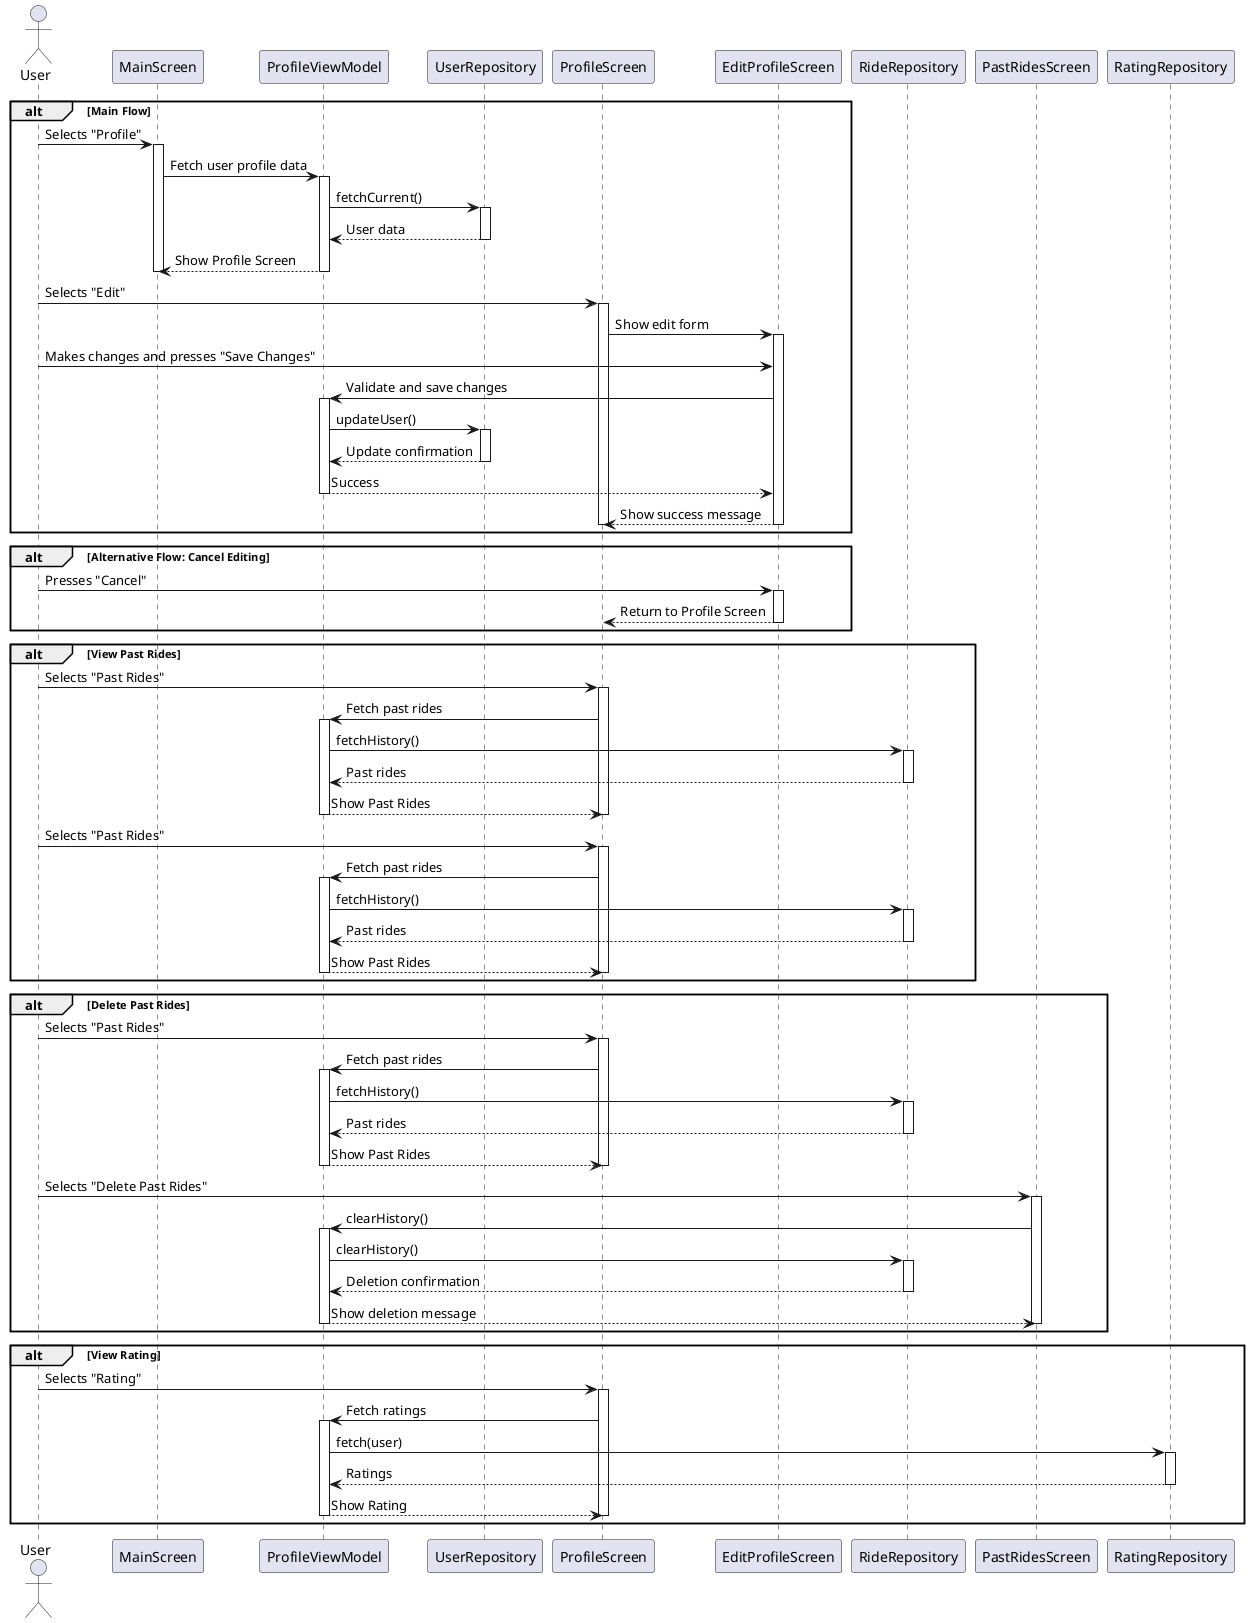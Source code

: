 @startuml Manage-Profile-Sequence

actor User

alt Main Flow
    User -> MainScreen : Selects "Profile"
    activate MainScreen
    MainScreen -> ProfileViewModel : Fetch user profile data
    activate ProfileViewModel
    ProfileViewModel -> UserRepository : fetchCurrent()
    activate UserRepository
    UserRepository --> ProfileViewModel : User data
    deactivate UserRepository
    ProfileViewModel --> MainScreen : Show Profile Screen
    deactivate ProfileViewModel
    deactivate MainScreen
    User -> ProfileScreen : Selects "Edit"
    activate ProfileScreen
    ProfileScreen -> EditProfileScreen : Show edit form
    activate EditProfileScreen
    User -> EditProfileScreen : Makes changes and presses "Save Changes"
    EditProfileScreen -> ProfileViewModel : Validate and save changes
    activate ProfileViewModel
    ProfileViewModel -> UserRepository : updateUser()
    activate UserRepository
    UserRepository --> ProfileViewModel : Update confirmation
    deactivate UserRepository
    ProfileViewModel --> EditProfileScreen : Success
    deactivate ProfileViewModel
    EditProfileScreen --> ProfileScreen : Show success message
    deactivate EditProfileScreen
    deactivate ProfileScreen
end

alt Alternative Flow: Cancel Editing
    User -> EditProfileScreen : Presses "Cancel"
    activate EditProfileScreen
    EditProfileScreen --> ProfileScreen : Return to Profile Screen
    deactivate EditProfileScreen
end

alt View Past Rides
    User -> ProfileScreen : Selects "Past Rides"
    activate ProfileScreen
    ProfileScreen -> ProfileViewModel : Fetch past rides
    activate ProfileViewModel
    ProfileViewModel -> RideRepository : fetchHistory()
    activate RideRepository
    RideRepository --> ProfileViewModel : Past rides
    deactivate RideRepository
    ProfileViewModel --> ProfileScreen : Show Past Rides
    deactivate ProfileViewModel
    deactivate ProfileScreen
    User -> ProfileScreen : Selects "Past Rides"
    activate ProfileScreen
    ProfileScreen -> ProfileViewModel : Fetch past rides
    activate ProfileViewModel
    ProfileViewModel -> RideRepository : fetchHistory()
    activate RideRepository
    RideRepository --> ProfileViewModel : Past rides
    deactivate RideRepository
    ProfileViewModel --> ProfileScreen : Show Past Rides
    deactivate ProfileViewModel
    deactivate ProfileScreen
end

alt Delete Past Rides 
    User -> ProfileScreen : Selects "Past Rides"
    activate ProfileScreen
    ProfileScreen -> ProfileViewModel : Fetch past rides
    activate ProfileViewModel
    ProfileViewModel -> RideRepository : fetchHistory()
    activate RideRepository
    RideRepository --> ProfileViewModel : Past rides
    deactivate RideRepository
    ProfileViewModel --> ProfileScreen : Show Past Rides
    deactivate ProfileViewModel
    deactivate ProfileScreen
    User -> PastRidesScreen : Selects "Delete Past Rides"
    activate PastRidesScreen
    PastRidesScreen -> ProfileViewModel : clearHistory()
    activate ProfileViewModel
    ProfileViewModel -> RideRepository : clearHistory()
    activate RideRepository
    RideRepository --> ProfileViewModel : Deletion confirmation
    deactivate RideRepository
    ProfileViewModel --> PastRidesScreen : Show deletion message
    deactivate ProfileViewModel
    deactivate PastRidesScreen
end

alt View Rating 
    User -> ProfileScreen : Selects "Rating"
    activate ProfileScreen
    ProfileScreen -> ProfileViewModel : Fetch ratings
    activate ProfileViewModel
    ProfileViewModel -> RatingRepository : fetch(user)
    activate RatingRepository
    RatingRepository --> ProfileViewModel : Ratings
    deactivate RatingRepository
    ProfileViewModel --> ProfileScreen : Show Rating
    deactivate ProfileViewModel
    deactivate ProfileScreen
end
@enduml